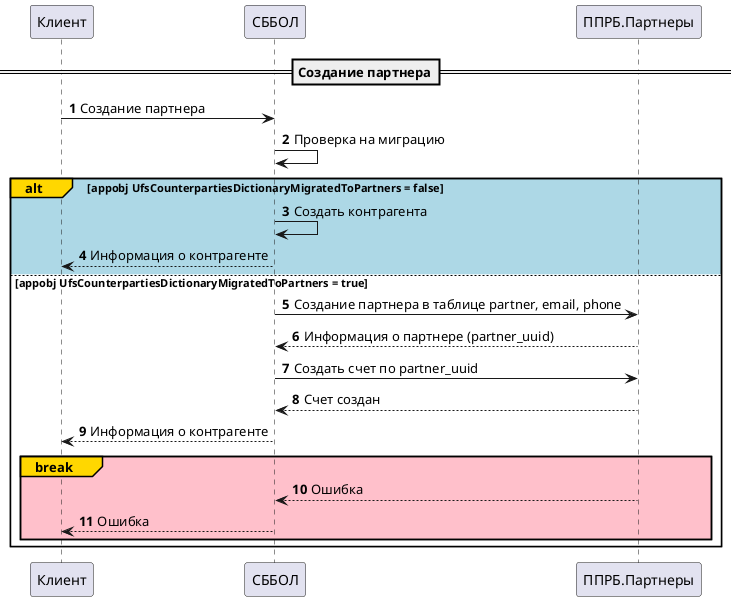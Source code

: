 @startuml
'https://plantuml.com/sequence-diagram
autonumber
==Создание партнера==
Клиент -> СББОЛ: Создание партнера
СББОЛ -> СББОЛ: Проверка на миграцию
alt#Gold #lightblue appobj UfsCounterpartiesDictionaryMigratedToPartners = false
СББОЛ -> СББОЛ: Создать контрагента
СББОЛ --> Клиент: Информация о контрагенте
else #white appobj UfsCounterpartiesDictionaryMigratedToPartners = true
СББОЛ -> ППРБ.Партнеры: Создание партнера в таблице partner, email, phone
ППРБ.Партнеры --> СББОЛ: Информация о партнере (partner_uuid)
СББОЛ -> ППРБ.Партнеры: Создать счет по partner_uuid
ППРБ.Партнеры --> СББОЛ: Счет создан
СББОЛ --> Клиент: Информация о контрагенте
group#Gold #pink break
ППРБ.Партнеры --> СББОЛ: Ошибка
СББОЛ --> Клиент: Ошибка
end
end
@enduml
